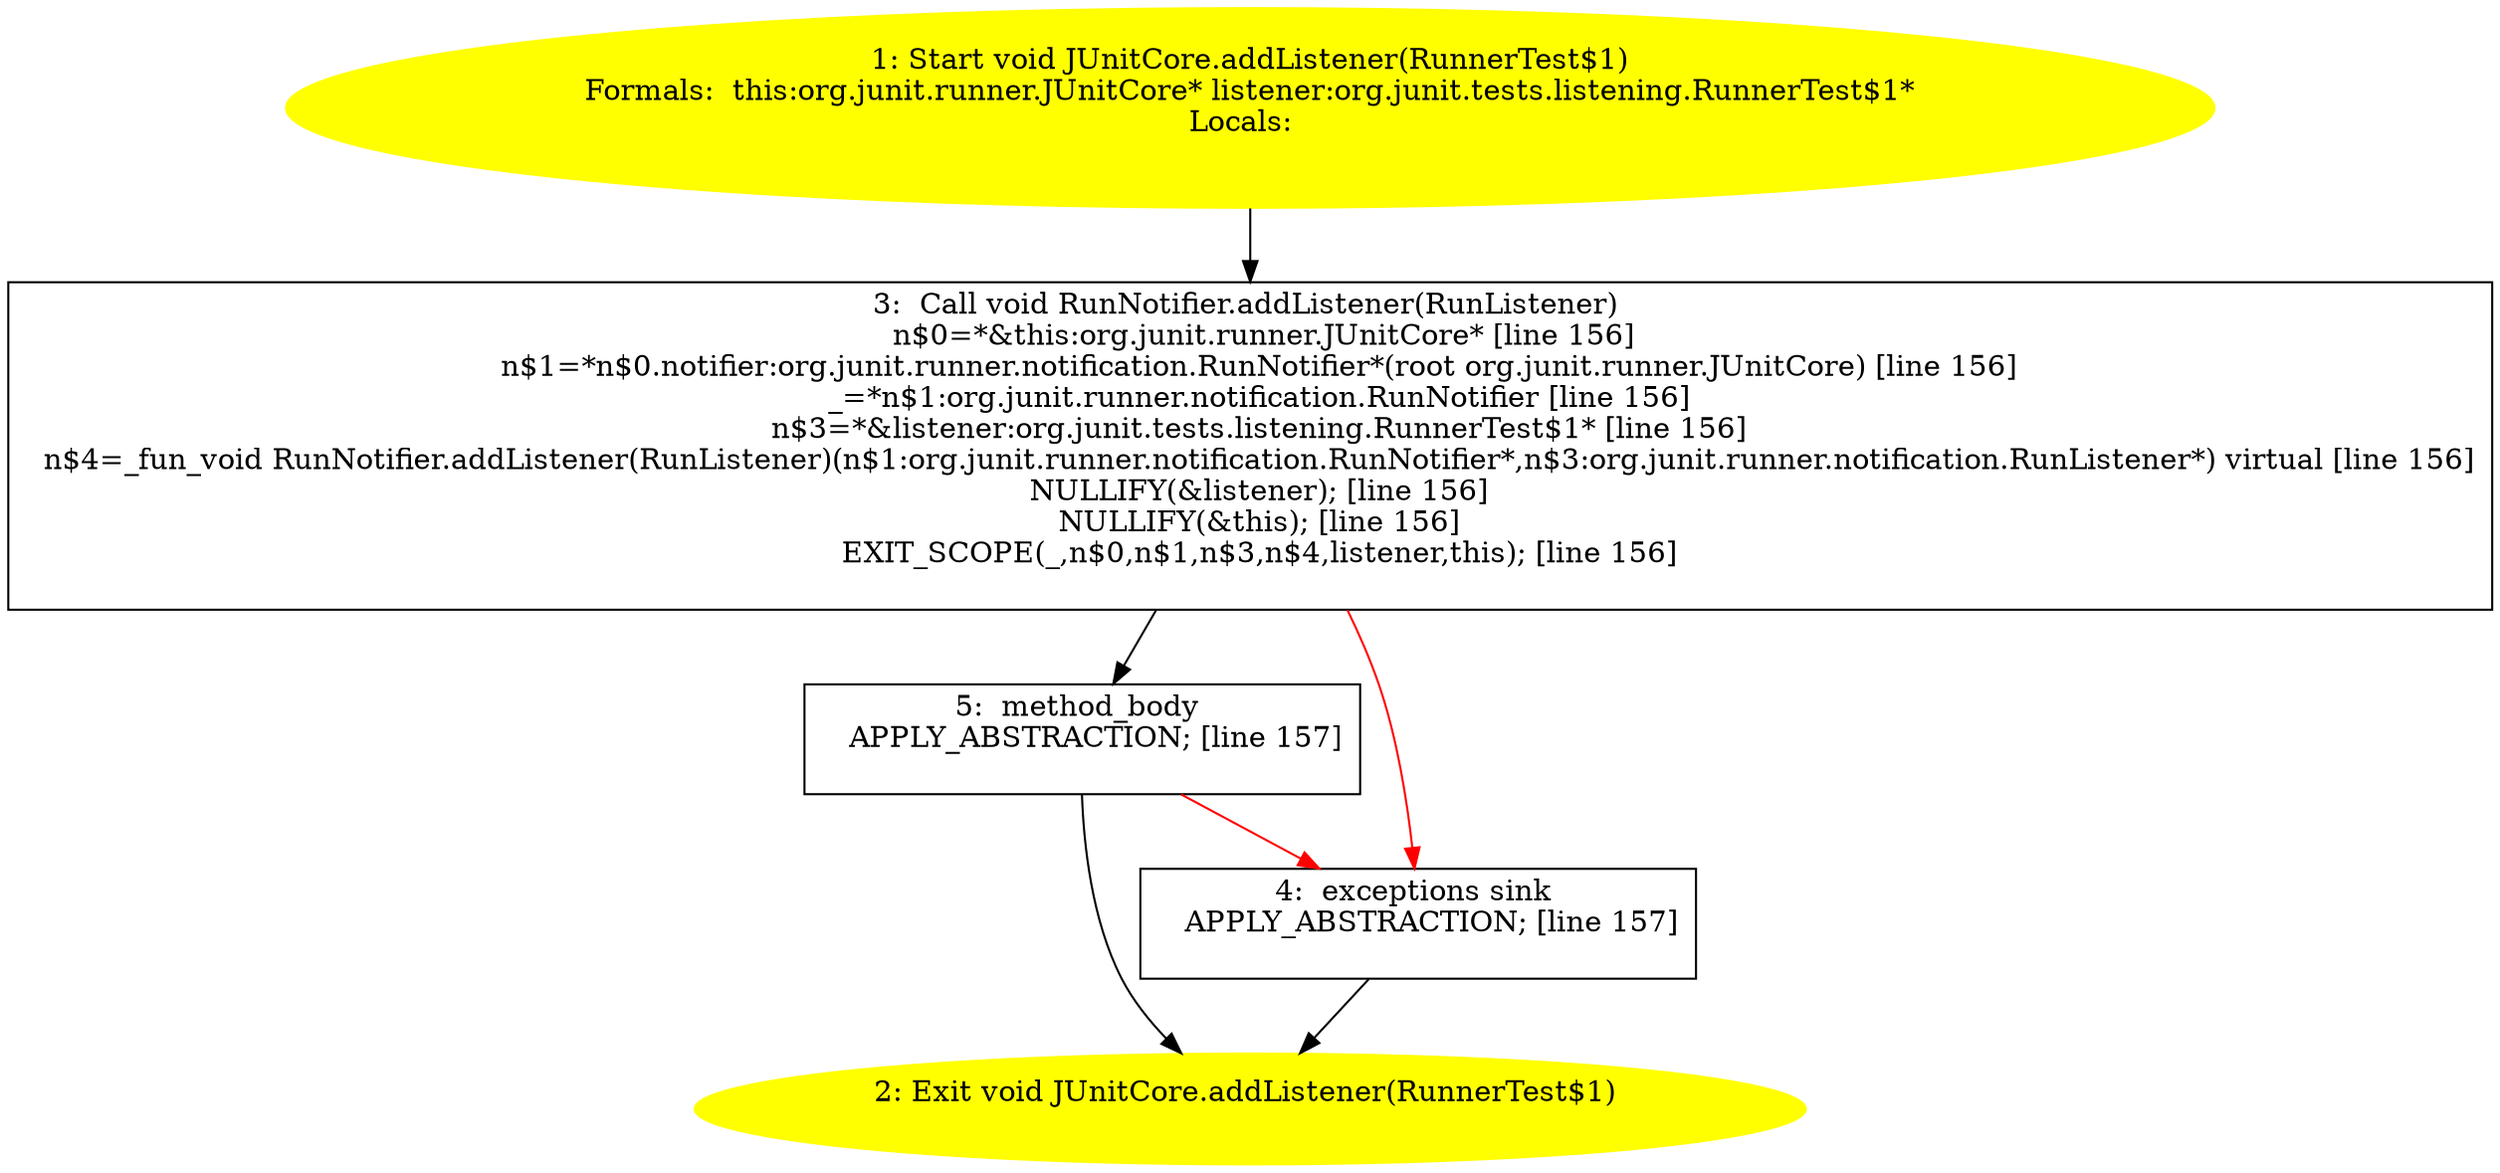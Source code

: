 /* @generated */
digraph cfg {
"org.junit.runner.JUnitCore.addListener(org.junit.tests.listening.RunnerTest$1):void.a45a1d8f3aac7e5f9f26bf79be0c6262_1" [label="1: Start void JUnitCore.addListener(RunnerTest$1)\nFormals:  this:org.junit.runner.JUnitCore* listener:org.junit.tests.listening.RunnerTest$1*\nLocals:  \n  " color=yellow style=filled]
	

	 "org.junit.runner.JUnitCore.addListener(org.junit.tests.listening.RunnerTest$1):void.a45a1d8f3aac7e5f9f26bf79be0c6262_1" -> "org.junit.runner.JUnitCore.addListener(org.junit.tests.listening.RunnerTest$1):void.a45a1d8f3aac7e5f9f26bf79be0c6262_3" ;
"org.junit.runner.JUnitCore.addListener(org.junit.tests.listening.RunnerTest$1):void.a45a1d8f3aac7e5f9f26bf79be0c6262_2" [label="2: Exit void JUnitCore.addListener(RunnerTest$1) \n  " color=yellow style=filled]
	

"org.junit.runner.JUnitCore.addListener(org.junit.tests.listening.RunnerTest$1):void.a45a1d8f3aac7e5f9f26bf79be0c6262_3" [label="3:  Call void RunNotifier.addListener(RunListener) \n   n$0=*&this:org.junit.runner.JUnitCore* [line 156]\n  n$1=*n$0.notifier:org.junit.runner.notification.RunNotifier*(root org.junit.runner.JUnitCore) [line 156]\n  _=*n$1:org.junit.runner.notification.RunNotifier [line 156]\n  n$3=*&listener:org.junit.tests.listening.RunnerTest$1* [line 156]\n  n$4=_fun_void RunNotifier.addListener(RunListener)(n$1:org.junit.runner.notification.RunNotifier*,n$3:org.junit.runner.notification.RunListener*) virtual [line 156]\n  NULLIFY(&listener); [line 156]\n  NULLIFY(&this); [line 156]\n  EXIT_SCOPE(_,n$0,n$1,n$3,n$4,listener,this); [line 156]\n " shape="box"]
	

	 "org.junit.runner.JUnitCore.addListener(org.junit.tests.listening.RunnerTest$1):void.a45a1d8f3aac7e5f9f26bf79be0c6262_3" -> "org.junit.runner.JUnitCore.addListener(org.junit.tests.listening.RunnerTest$1):void.a45a1d8f3aac7e5f9f26bf79be0c6262_5" ;
	 "org.junit.runner.JUnitCore.addListener(org.junit.tests.listening.RunnerTest$1):void.a45a1d8f3aac7e5f9f26bf79be0c6262_3" -> "org.junit.runner.JUnitCore.addListener(org.junit.tests.listening.RunnerTest$1):void.a45a1d8f3aac7e5f9f26bf79be0c6262_4" [color="red" ];
"org.junit.runner.JUnitCore.addListener(org.junit.tests.listening.RunnerTest$1):void.a45a1d8f3aac7e5f9f26bf79be0c6262_4" [label="4:  exceptions sink \n   APPLY_ABSTRACTION; [line 157]\n " shape="box"]
	

	 "org.junit.runner.JUnitCore.addListener(org.junit.tests.listening.RunnerTest$1):void.a45a1d8f3aac7e5f9f26bf79be0c6262_4" -> "org.junit.runner.JUnitCore.addListener(org.junit.tests.listening.RunnerTest$1):void.a45a1d8f3aac7e5f9f26bf79be0c6262_2" ;
"org.junit.runner.JUnitCore.addListener(org.junit.tests.listening.RunnerTest$1):void.a45a1d8f3aac7e5f9f26bf79be0c6262_5" [label="5:  method_body \n   APPLY_ABSTRACTION; [line 157]\n " shape="box"]
	

	 "org.junit.runner.JUnitCore.addListener(org.junit.tests.listening.RunnerTest$1):void.a45a1d8f3aac7e5f9f26bf79be0c6262_5" -> "org.junit.runner.JUnitCore.addListener(org.junit.tests.listening.RunnerTest$1):void.a45a1d8f3aac7e5f9f26bf79be0c6262_2" ;
	 "org.junit.runner.JUnitCore.addListener(org.junit.tests.listening.RunnerTest$1):void.a45a1d8f3aac7e5f9f26bf79be0c6262_5" -> "org.junit.runner.JUnitCore.addListener(org.junit.tests.listening.RunnerTest$1):void.a45a1d8f3aac7e5f9f26bf79be0c6262_4" [color="red" ];
}
